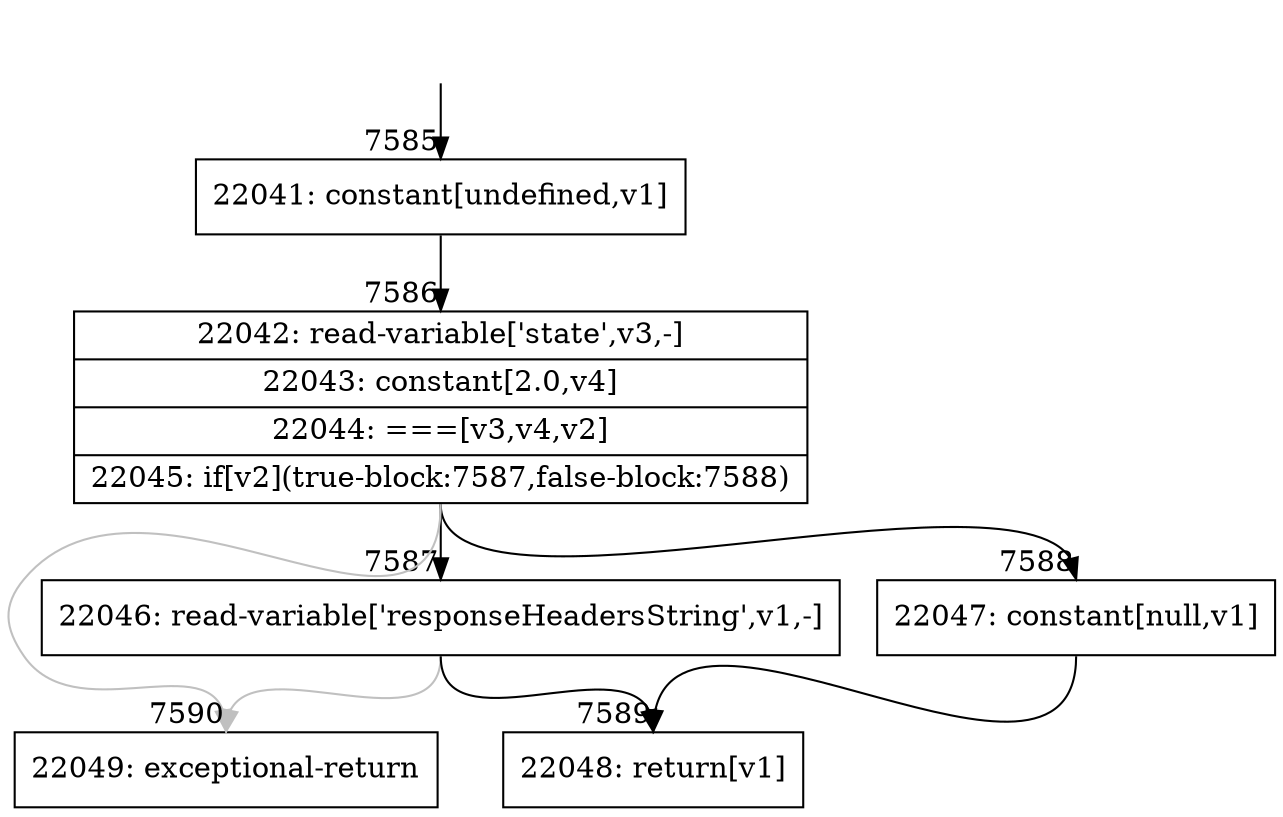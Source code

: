 digraph {
rankdir="TD"
BB_entry483[shape=none,label=""];
BB_entry483 -> BB7585 [tailport=s, headport=n, headlabel="    7585"]
BB7585 [shape=record label="{22041: constant[undefined,v1]}" ] 
BB7585 -> BB7586 [tailport=s, headport=n, headlabel="      7586"]
BB7586 [shape=record label="{22042: read-variable['state',v3,-]|22043: constant[2.0,v4]|22044: ===[v3,v4,v2]|22045: if[v2](true-block:7587,false-block:7588)}" ] 
BB7586 -> BB7587 [tailport=s, headport=n, headlabel="      7587"]
BB7586 -> BB7588 [tailport=s, headport=n, headlabel="      7588"]
BB7586 -> BB7590 [tailport=s, headport=n, color=gray, headlabel="      7590"]
BB7587 [shape=record label="{22046: read-variable['responseHeadersString',v1,-]}" ] 
BB7587 -> BB7589 [tailport=s, headport=n, headlabel="      7589"]
BB7587 -> BB7590 [tailport=s, headport=n, color=gray]
BB7588 [shape=record label="{22047: constant[null,v1]}" ] 
BB7588 -> BB7589 [tailport=s, headport=n]
BB7589 [shape=record label="{22048: return[v1]}" ] 
BB7590 [shape=record label="{22049: exceptional-return}" ] 
//#$~ 7785
}
